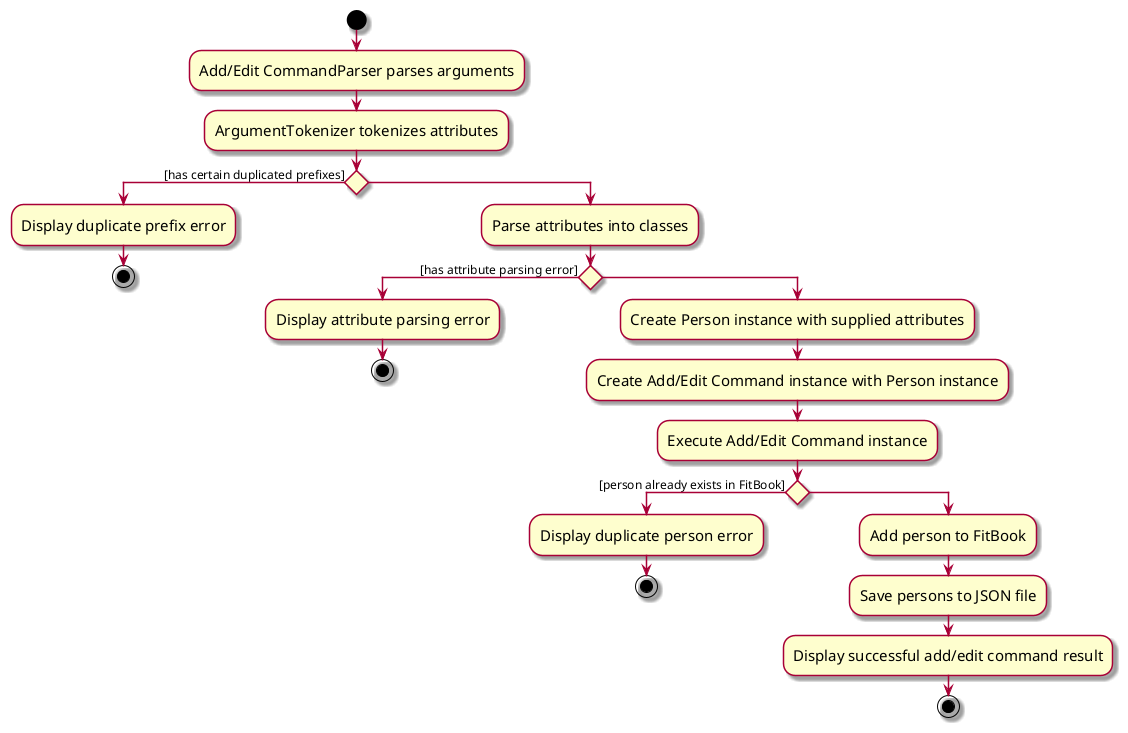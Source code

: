 @startuml
skin rose
skinparam ActivityFontSize 15
skinparam ArrowFontSize 12
start
:Add/Edit CommandParser parses arguments;
:ArgumentTokenizer tokenizes attributes;
if () then ([has certain duplicated prefixes])
    :Display duplicate prefix error;
    stop
else
    :Parse attributes into classes;
    if () then ([has attribute parsing error])
        :Display attribute parsing error;
        stop
    else ()
        :Create Person instance with supplied attributes;
        :Create Add/Edit Command instance with Person instance;
        :Execute Add/Edit Command instance;
        if () then ([person already exists in FitBook])
            :Display duplicate person error;
            stop
        else ()
            :Add person to FitBook;
            :Save persons to JSON file;
            :Display successful add/edit command result;
            stop
        endif
    endif
endif
@enduml
